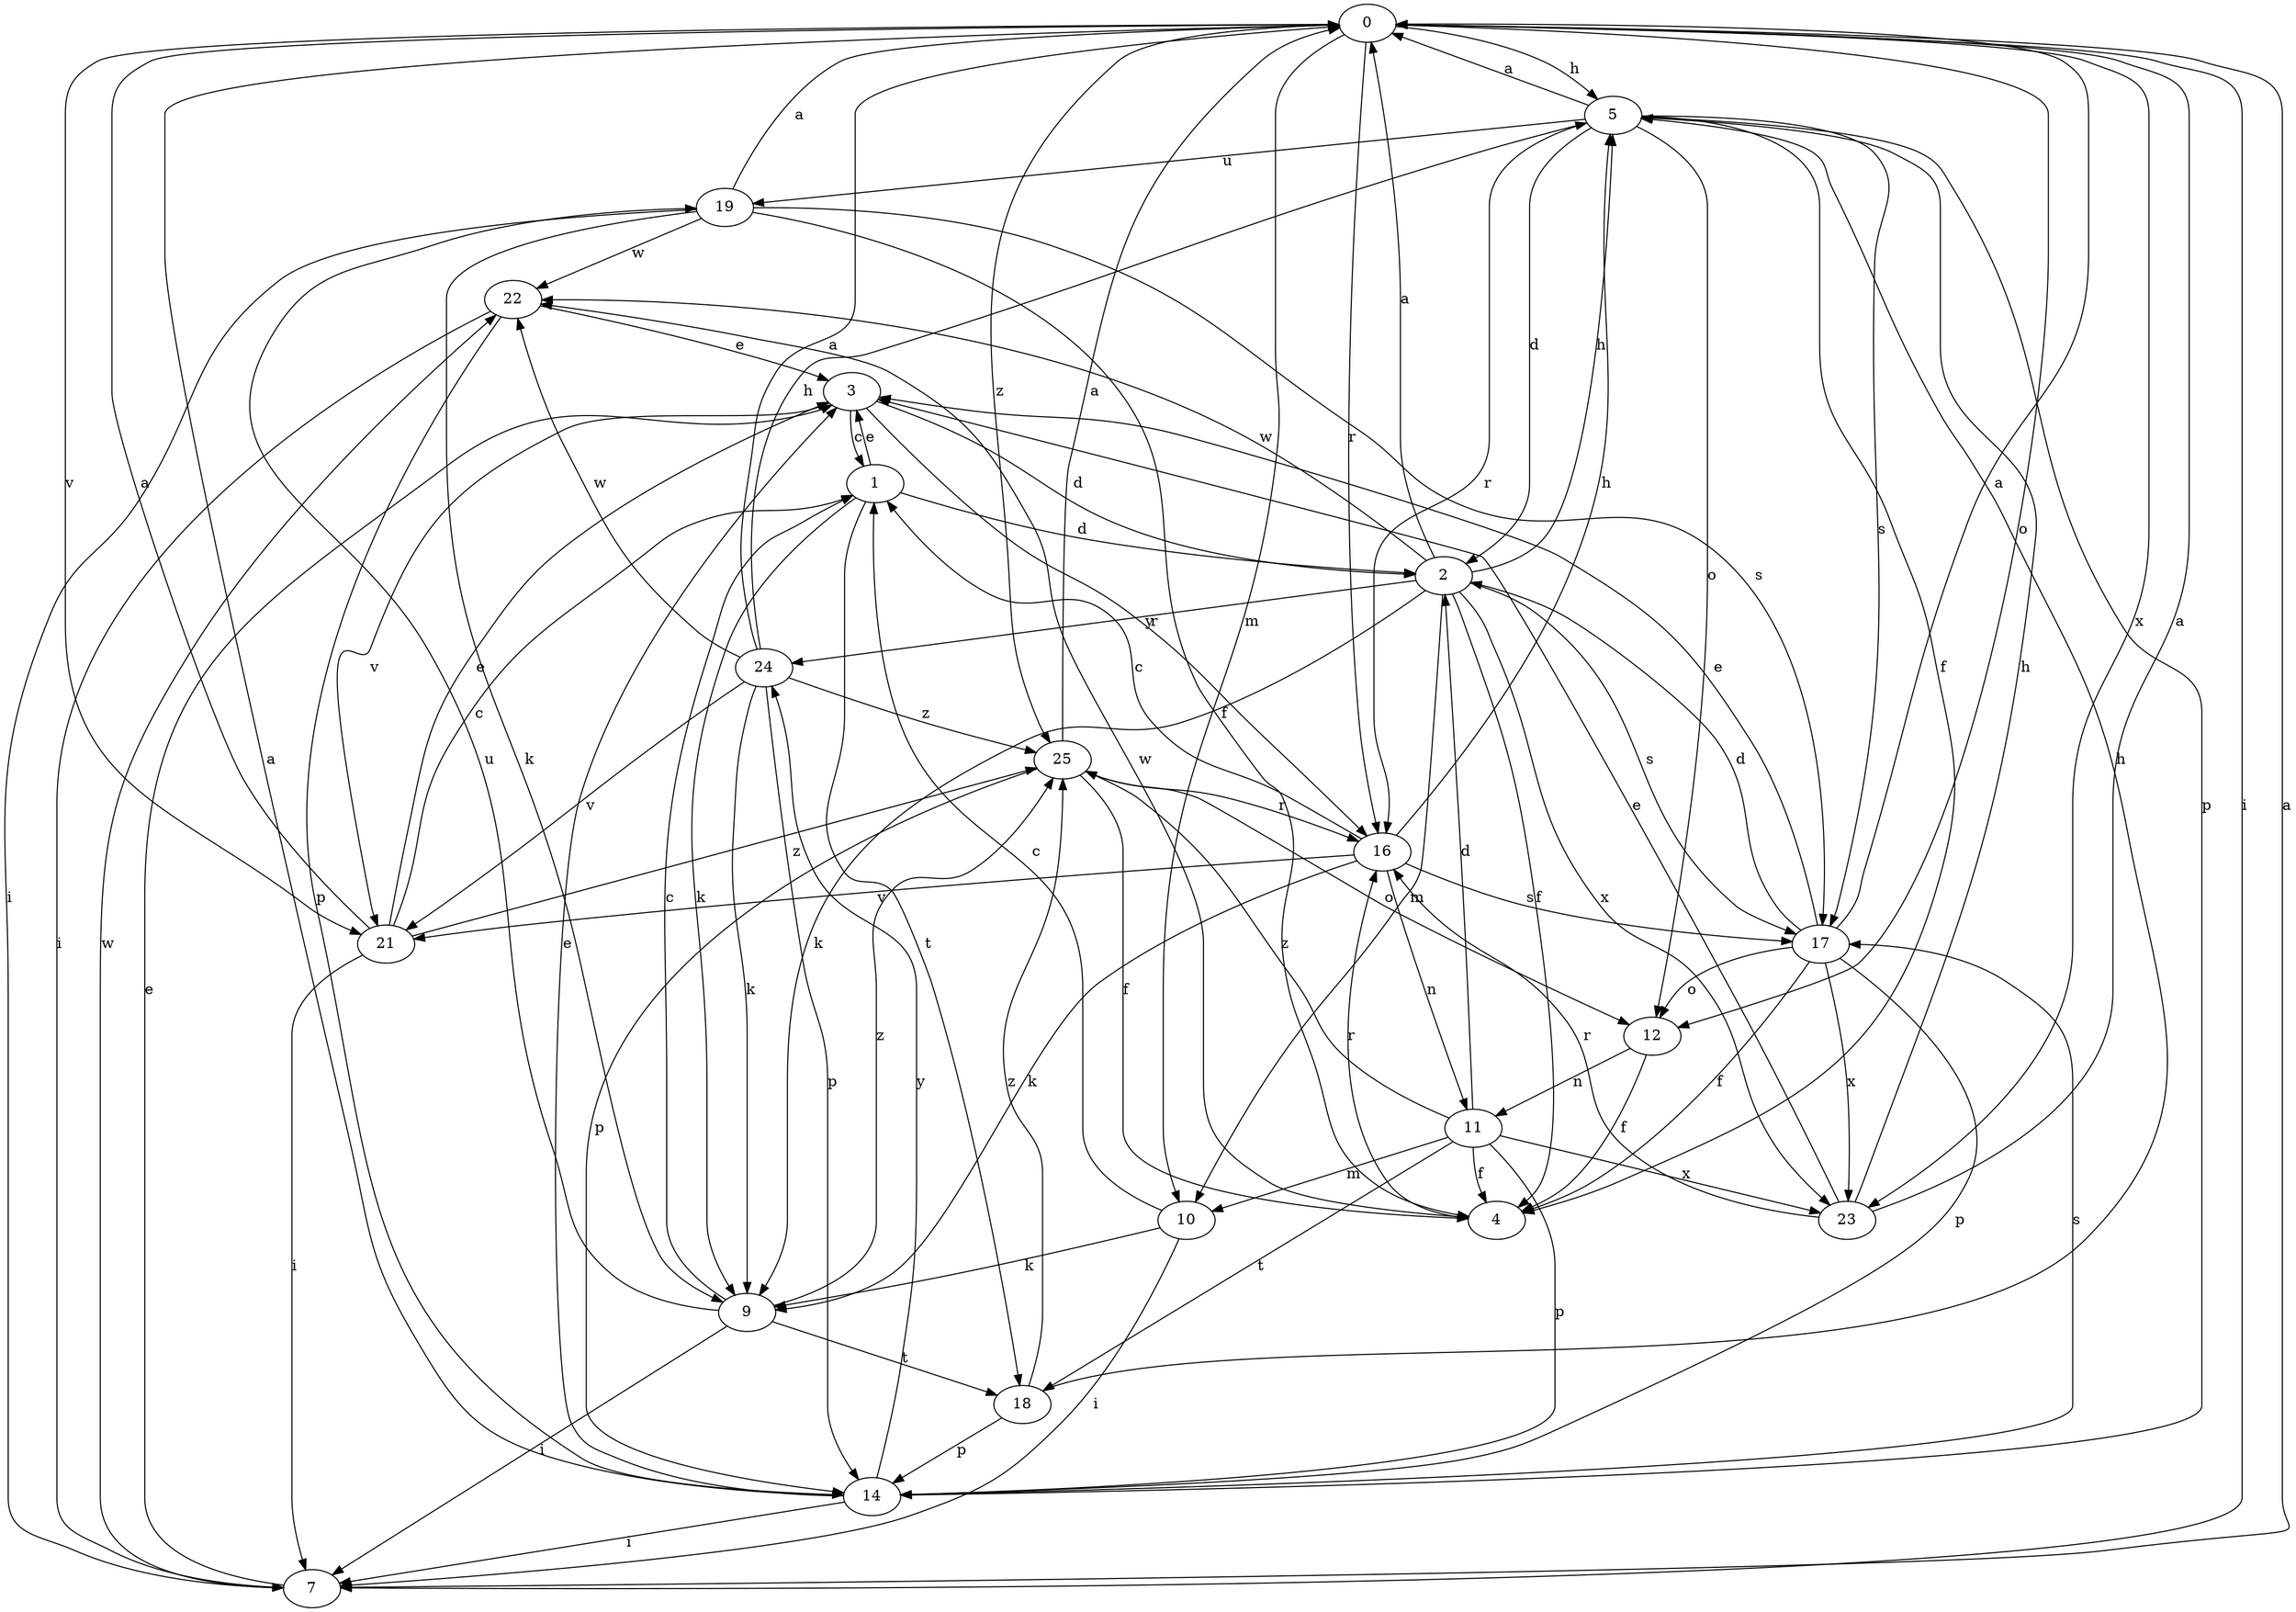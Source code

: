 strict digraph  {
0;
1;
2;
3;
4;
5;
7;
9;
10;
11;
12;
14;
16;
17;
18;
19;
21;
22;
23;
24;
25;
0 -> 5  [label=h];
0 -> 7  [label=i];
0 -> 10  [label=m];
0 -> 12  [label=o];
0 -> 16  [label=r];
0 -> 21  [label=v];
0 -> 23  [label=x];
0 -> 25  [label=z];
1 -> 2  [label=d];
1 -> 3  [label=e];
1 -> 9  [label=k];
1 -> 18  [label=t];
2 -> 0  [label=a];
2 -> 4  [label=f];
2 -> 5  [label=h];
2 -> 9  [label=k];
2 -> 10  [label=m];
2 -> 17  [label=s];
2 -> 22  [label=w];
2 -> 23  [label=x];
2 -> 24  [label=y];
3 -> 1  [label=c];
3 -> 2  [label=d];
3 -> 16  [label=r];
3 -> 21  [label=v];
4 -> 16  [label=r];
4 -> 22  [label=w];
5 -> 0  [label=a];
5 -> 2  [label=d];
5 -> 4  [label=f];
5 -> 12  [label=o];
5 -> 14  [label=p];
5 -> 16  [label=r];
5 -> 17  [label=s];
5 -> 19  [label=u];
7 -> 0  [label=a];
7 -> 3  [label=e];
7 -> 22  [label=w];
9 -> 1  [label=c];
9 -> 7  [label=i];
9 -> 18  [label=t];
9 -> 19  [label=u];
9 -> 25  [label=z];
10 -> 1  [label=c];
10 -> 7  [label=i];
10 -> 9  [label=k];
11 -> 2  [label=d];
11 -> 4  [label=f];
11 -> 10  [label=m];
11 -> 14  [label=p];
11 -> 18  [label=t];
11 -> 23  [label=x];
11 -> 25  [label=z];
12 -> 4  [label=f];
12 -> 11  [label=n];
14 -> 0  [label=a];
14 -> 3  [label=e];
14 -> 7  [label=i];
14 -> 17  [label=s];
14 -> 24  [label=y];
16 -> 1  [label=c];
16 -> 5  [label=h];
16 -> 9  [label=k];
16 -> 11  [label=n];
16 -> 17  [label=s];
16 -> 21  [label=v];
17 -> 0  [label=a];
17 -> 2  [label=d];
17 -> 3  [label=e];
17 -> 4  [label=f];
17 -> 12  [label=o];
17 -> 14  [label=p];
17 -> 23  [label=x];
18 -> 5  [label=h];
18 -> 14  [label=p];
18 -> 25  [label=z];
19 -> 0  [label=a];
19 -> 4  [label=f];
19 -> 7  [label=i];
19 -> 9  [label=k];
19 -> 17  [label=s];
19 -> 22  [label=w];
21 -> 0  [label=a];
21 -> 1  [label=c];
21 -> 3  [label=e];
21 -> 7  [label=i];
21 -> 25  [label=z];
22 -> 3  [label=e];
22 -> 7  [label=i];
22 -> 14  [label=p];
23 -> 0  [label=a];
23 -> 3  [label=e];
23 -> 5  [label=h];
23 -> 16  [label=r];
24 -> 0  [label=a];
24 -> 5  [label=h];
24 -> 9  [label=k];
24 -> 14  [label=p];
24 -> 21  [label=v];
24 -> 22  [label=w];
24 -> 25  [label=z];
25 -> 0  [label=a];
25 -> 4  [label=f];
25 -> 12  [label=o];
25 -> 14  [label=p];
25 -> 16  [label=r];
}
